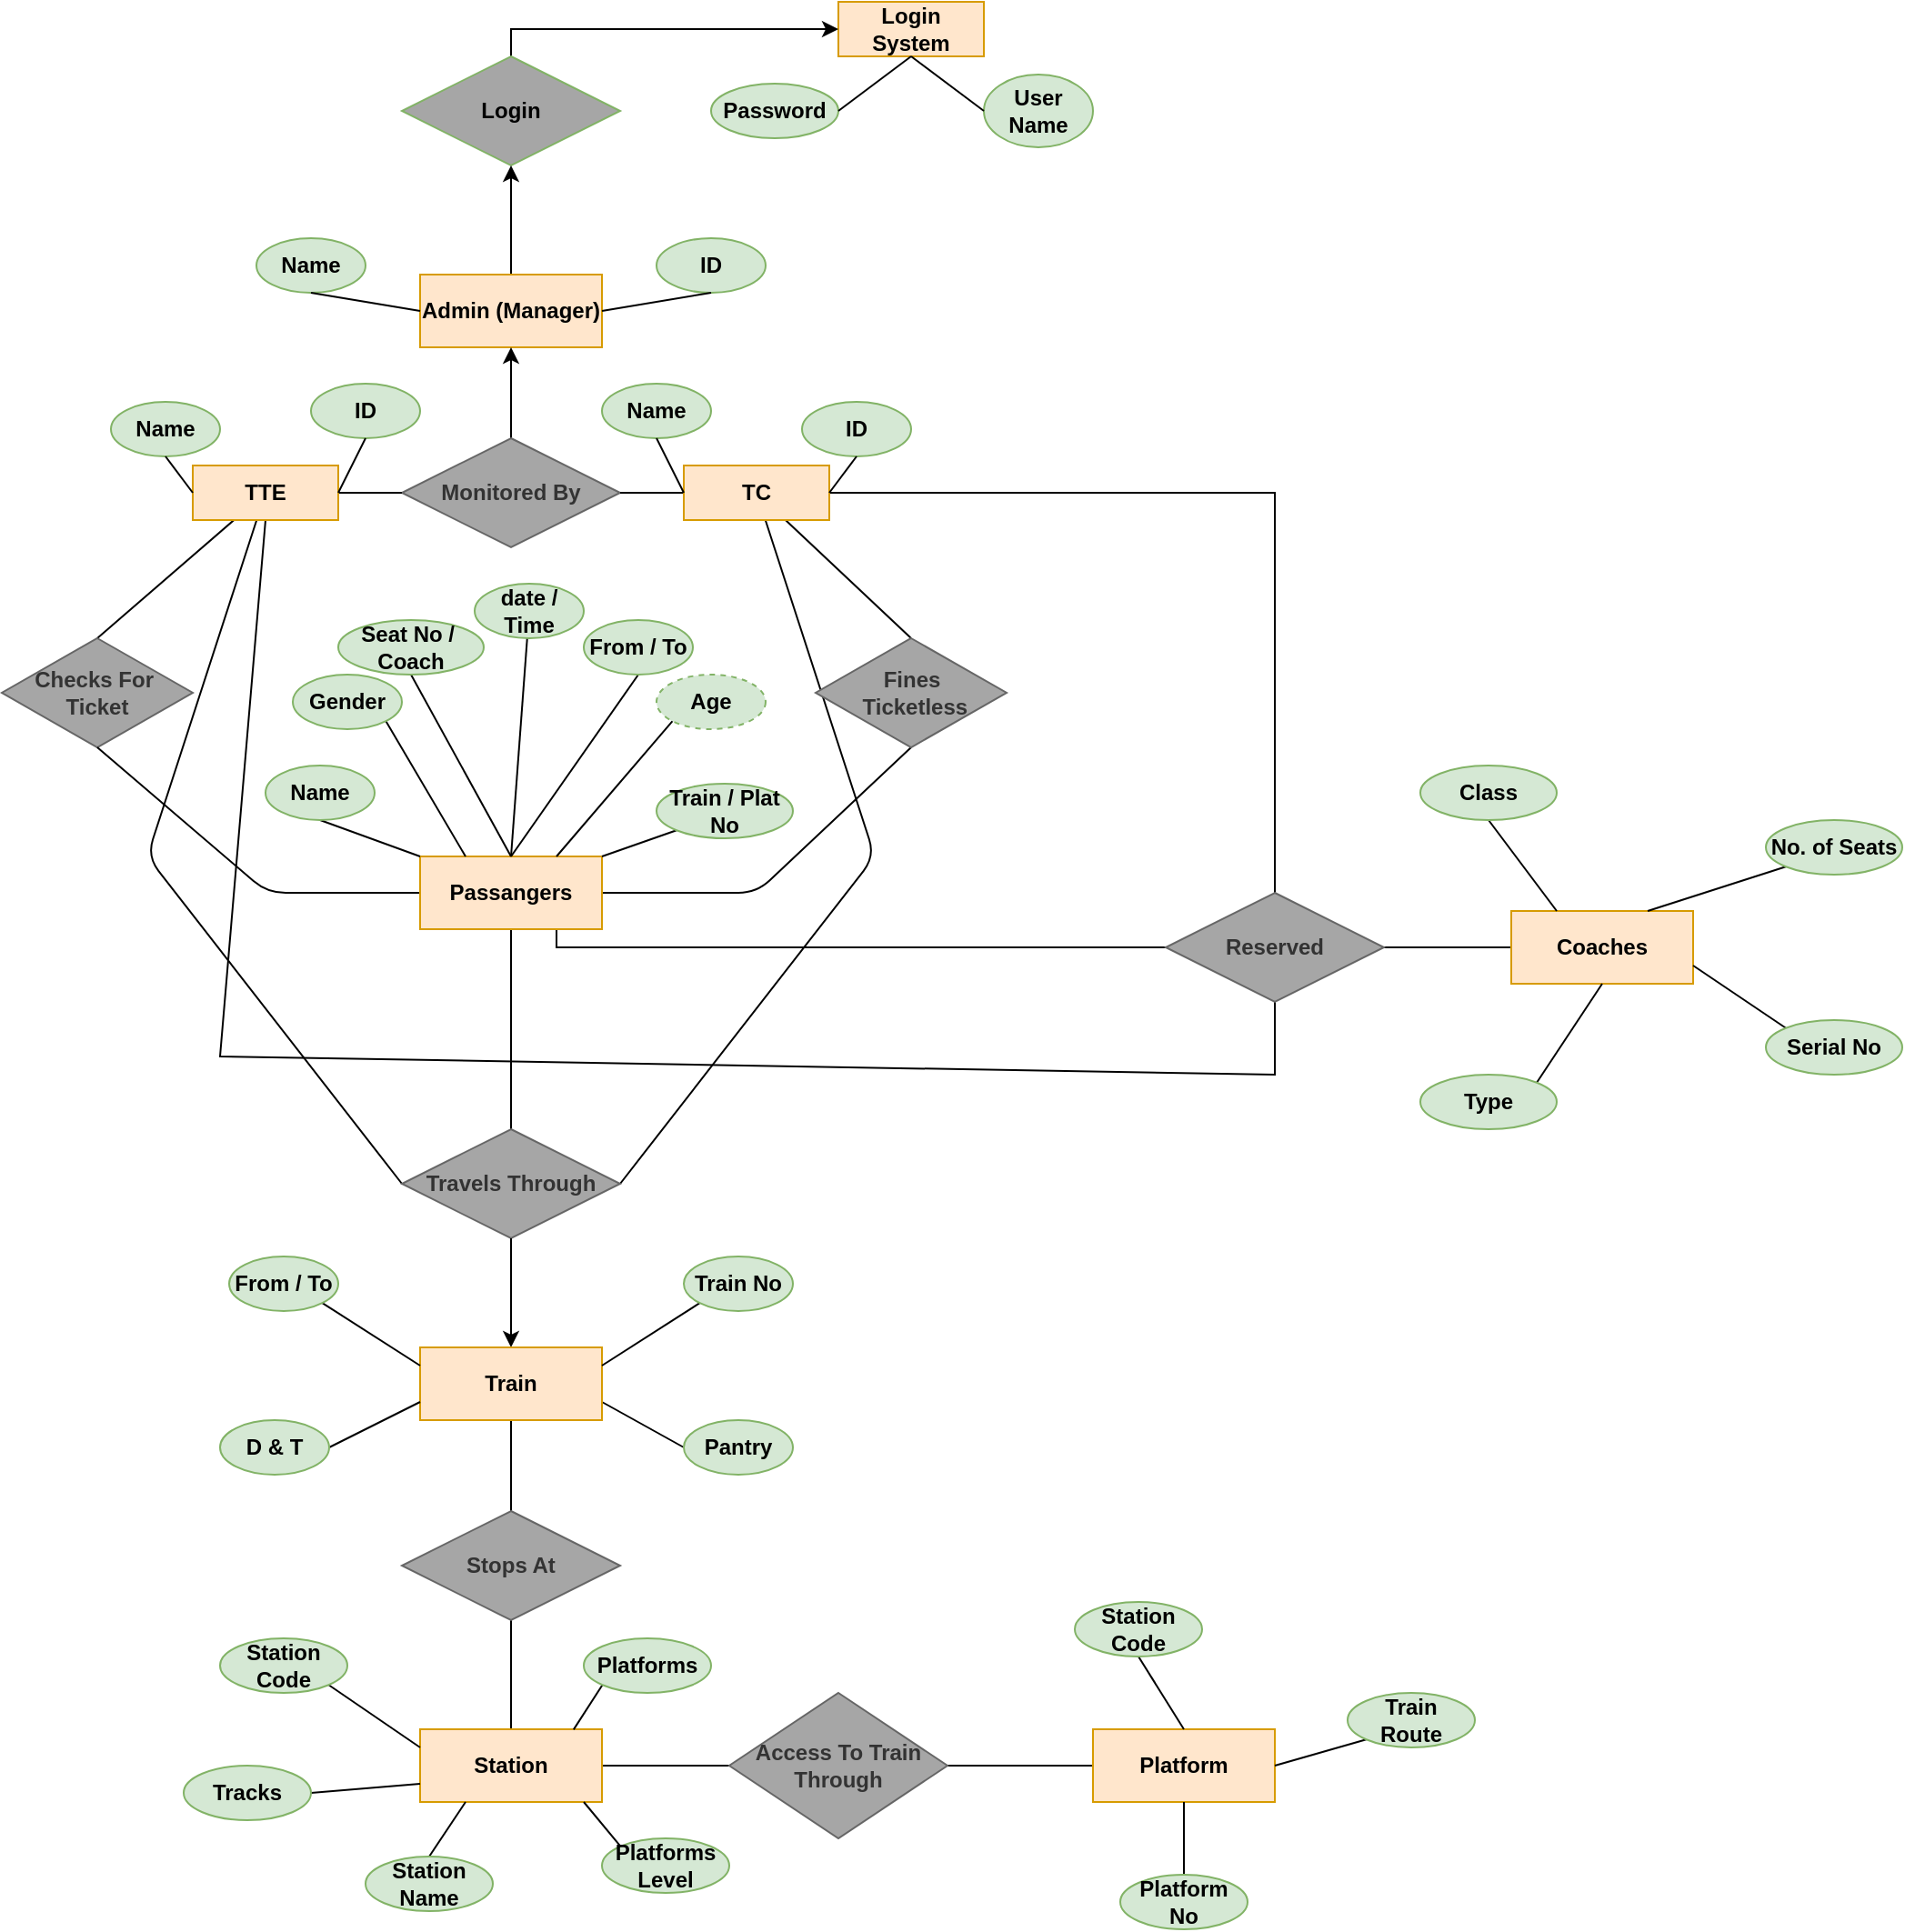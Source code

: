 <mxfile version="14.6.6" type="device"><diagram id="DyldK7B33Eb93IJ0dEKz" name="1"><mxGraphModel dx="1038" dy="556" grid="1" gridSize="10" guides="1" tooltips="1" connect="1" arrows="1" fold="1" page="1" pageScale="1" pageWidth="850" pageHeight="1100" math="0" shadow="0"><root><mxCell id="MlASKUYpzS3GPmrVr3i8-0"/><mxCell id="MlASKUYpzS3GPmrVr3i8-1" parent="MlASKUYpzS3GPmrVr3i8-0"/><object label="Login System" placeholders="1" id="RzUhSfIy6V19n01zIrSp-0"><mxCell style="whiteSpace=wrap;align=center;strokeColor=#d79b00;fillColor=#ffe6cc;fontStyle=1" parent="MlASKUYpzS3GPmrVr3i8-1" vertex="1"><mxGeometry x="740" y="20" width="80" height="30" as="geometry"/></mxCell></object><mxCell id="RzUhSfIy6V19n01zIrSp-6" value="&lt;b&gt;User Name&lt;/b&gt;" style="ellipse;whiteSpace=wrap;html=1;align=center;strokeColor=#82b366;fillColor=#d5e8d4;" parent="MlASKUYpzS3GPmrVr3i8-1" vertex="1"><mxGeometry x="820" y="60" width="60" height="40" as="geometry"/></mxCell><mxCell id="RzUhSfIy6V19n01zIrSp-9" value="&lt;b&gt;Password&lt;/b&gt;" style="ellipse;whiteSpace=wrap;html=1;align=center;strokeColor=#82b366;fillColor=#d5e8d4;" parent="MlASKUYpzS3GPmrVr3i8-1" vertex="1"><mxGeometry x="670" y="65" width="70" height="30" as="geometry"/></mxCell><mxCell id="RzUhSfIy6V19n01zIrSp-18" style="edgeStyle=orthogonalEdgeStyle;rounded=0;orthogonalLoop=1;jettySize=auto;html=1;entryX=0;entryY=0.5;entryDx=0;entryDy=0;" parent="MlASKUYpzS3GPmrVr3i8-1" source="RzUhSfIy6V19n01zIrSp-15" target="RzUhSfIy6V19n01zIrSp-0" edge="1"><mxGeometry relative="1" as="geometry"><Array as="points"><mxPoint x="560" y="35"/></Array></mxGeometry></mxCell><mxCell id="RzUhSfIy6V19n01zIrSp-15" value="&lt;b&gt;Login&lt;/b&gt;" style="shape=rhombus;perimeter=rhombusPerimeter;whiteSpace=wrap;html=1;align=center;strokeColor=#82b366;fillColor=#A6A6A6;" parent="MlASKUYpzS3GPmrVr3i8-1" vertex="1"><mxGeometry x="500" y="50" width="120" height="60" as="geometry"/></mxCell><mxCell id="RzUhSfIy6V19n01zIrSp-20" style="edgeStyle=orthogonalEdgeStyle;rounded=0;orthogonalLoop=1;jettySize=auto;html=1;entryX=0.5;entryY=1;entryDx=0;entryDy=0;" parent="MlASKUYpzS3GPmrVr3i8-1" source="RzUhSfIy6V19n01zIrSp-19" target="RzUhSfIy6V19n01zIrSp-15" edge="1"><mxGeometry relative="1" as="geometry"/></mxCell><mxCell id="RzUhSfIy6V19n01zIrSp-19" value="&lt;b&gt;Admin (Manager)&lt;/b&gt;" style="whiteSpace=wrap;html=1;align=center;strokeColor=#d79b00;fillColor=#ffe6cc;" parent="MlASKUYpzS3GPmrVr3i8-1" vertex="1"><mxGeometry x="510" y="170" width="100" height="40" as="geometry"/></mxCell><mxCell id="RzUhSfIy6V19n01zIrSp-21" value="&lt;b&gt;Name&lt;/b&gt;" style="ellipse;whiteSpace=wrap;html=1;align=center;strokeColor=#82b366;fillColor=#d5e8d4;" parent="MlASKUYpzS3GPmrVr3i8-1" vertex="1"><mxGeometry x="420" y="150" width="60" height="30" as="geometry"/></mxCell><mxCell id="RzUhSfIy6V19n01zIrSp-22" value="&lt;b&gt;ID&lt;/b&gt;" style="ellipse;whiteSpace=wrap;html=1;align=center;strokeColor=#82b366;fillColor=#d5e8d4;" parent="MlASKUYpzS3GPmrVr3i8-1" vertex="1"><mxGeometry x="640" y="150" width="60" height="30" as="geometry"/></mxCell><mxCell id="RzUhSfIy6V19n01zIrSp-29" value="" style="endArrow=none;html=1;entryX=1;entryY=0.5;entryDx=0;entryDy=0;exitX=0.5;exitY=1;exitDx=0;exitDy=0;" parent="MlASKUYpzS3GPmrVr3i8-1" source="RzUhSfIy6V19n01zIrSp-0" target="RzUhSfIy6V19n01zIrSp-9" edge="1"><mxGeometry width="50" height="50" relative="1" as="geometry"><mxPoint x="790" y="85" as="sourcePoint"/><mxPoint x="570" y="250" as="targetPoint"/></mxGeometry></mxCell><mxCell id="RzUhSfIy6V19n01zIrSp-30" value="" style="endArrow=none;html=1;entryX=0.5;entryY=1;entryDx=0;entryDy=0;exitX=0;exitY=0.5;exitDx=0;exitDy=0;" parent="MlASKUYpzS3GPmrVr3i8-1" source="RzUhSfIy6V19n01zIrSp-6" target="RzUhSfIy6V19n01zIrSp-0" edge="1"><mxGeometry width="50" height="50" relative="1" as="geometry"><mxPoint x="780" y="80" as="sourcePoint"/><mxPoint x="760" y="90" as="targetPoint"/></mxGeometry></mxCell><mxCell id="RzUhSfIy6V19n01zIrSp-33" value="" style="endArrow=none;html=1;entryX=0.5;entryY=1;entryDx=0;entryDy=0;exitX=1;exitY=0.5;exitDx=0;exitDy=0;" parent="MlASKUYpzS3GPmrVr3i8-1" source="RzUhSfIy6V19n01zIrSp-19" target="RzUhSfIy6V19n01zIrSp-22" edge="1"><mxGeometry width="50" height="50" relative="1" as="geometry"><mxPoint x="520" y="300" as="sourcePoint"/><mxPoint x="570" y="250" as="targetPoint"/></mxGeometry></mxCell><mxCell id="RzUhSfIy6V19n01zIrSp-34" value="" style="endArrow=none;html=1;entryX=0.5;entryY=1;entryDx=0;entryDy=0;exitX=0;exitY=0.5;exitDx=0;exitDy=0;" parent="MlASKUYpzS3GPmrVr3i8-1" source="RzUhSfIy6V19n01zIrSp-19" target="RzUhSfIy6V19n01zIrSp-21" edge="1"><mxGeometry width="50" height="50" relative="1" as="geometry"><mxPoint x="90" y="290" as="sourcePoint"/><mxPoint x="140" y="240" as="targetPoint"/></mxGeometry></mxCell><mxCell id="RzUhSfIy6V19n01zIrSp-40" style="edgeStyle=orthogonalEdgeStyle;rounded=0;orthogonalLoop=1;jettySize=auto;html=1;" parent="MlASKUYpzS3GPmrVr3i8-1" source="RzUhSfIy6V19n01zIrSp-36" target="RzUhSfIy6V19n01zIrSp-19" edge="1"><mxGeometry relative="1" as="geometry"/></mxCell><mxCell id="RzUhSfIy6V19n01zIrSp-36" value="&lt;b&gt;Monitored By&lt;/b&gt;" style="shape=rhombus;perimeter=rhombusPerimeter;whiteSpace=wrap;html=1;align=center;strokeColor=#666666;fontColor=#333333;fillColor=#A6A6A6;" parent="MlASKUYpzS3GPmrVr3i8-1" vertex="1"><mxGeometry x="500" y="260" width="120" height="60" as="geometry"/></mxCell><mxCell id="RzUhSfIy6V19n01zIrSp-56" style="edgeStyle=none;orthogonalLoop=1;jettySize=auto;html=1;entryX=0;entryY=0.5;entryDx=0;entryDy=0;endArrow=none;" parent="MlASKUYpzS3GPmrVr3i8-1" source="RzUhSfIy6V19n01zIrSp-43" target="RzUhSfIy6V19n01zIrSp-36" edge="1"><mxGeometry relative="1" as="geometry"/></mxCell><mxCell id="RzUhSfIy6V19n01zIrSp-61" style="edgeStyle=none;orthogonalLoop=1;jettySize=auto;html=1;entryX=0.5;entryY=0;entryDx=0;entryDy=0;fontColor=#333333;endArrow=none;" parent="MlASKUYpzS3GPmrVr3i8-1" source="RzUhSfIy6V19n01zIrSp-43" target="RzUhSfIy6V19n01zIrSp-58" edge="1"><mxGeometry relative="1" as="geometry"/></mxCell><mxCell id="RzUhSfIy6V19n01zIrSp-84" style="edgeStyle=none;orthogonalLoop=1;jettySize=auto;html=1;entryX=0;entryY=0.5;entryDx=0;entryDy=0;fontColor=#333333;endArrow=none;" parent="MlASKUYpzS3GPmrVr3i8-1" source="RzUhSfIy6V19n01zIrSp-43" target="RzUhSfIy6V19n01zIrSp-81" edge="1"><mxGeometry relative="1" as="geometry"><Array as="points"><mxPoint x="360" y="490"/></Array></mxGeometry></mxCell><mxCell id="RzUhSfIy6V19n01zIrSp-99" style="edgeStyle=none;rounded=0;orthogonalLoop=1;jettySize=auto;html=1;exitX=0.5;exitY=1;exitDx=0;exitDy=0;fontColor=#333333;endArrow=none;" parent="MlASKUYpzS3GPmrVr3i8-1" source="RzUhSfIy6V19n01zIrSp-43" target="RzUhSfIy6V19n01zIrSp-100" edge="1"><mxGeometry relative="1" as="geometry"><mxPoint x="980" y="580" as="targetPoint"/><Array as="points"><mxPoint x="400" y="600"/><mxPoint x="980" y="610"/></Array></mxGeometry></mxCell><mxCell id="RzUhSfIy6V19n01zIrSp-43" value="&lt;b&gt;TTE&lt;/b&gt;" style="whiteSpace=wrap;html=1;align=center;strokeColor=#d79b00;fillColor=#ffe6cc;" parent="MlASKUYpzS3GPmrVr3i8-1" vertex="1"><mxGeometry x="385" y="275" width="80" height="30" as="geometry"/></mxCell><mxCell id="RzUhSfIy6V19n01zIrSp-44" value="&lt;b&gt;Name&lt;/b&gt;" style="ellipse;whiteSpace=wrap;html=1;align=center;strokeColor=#82b366;fillColor=#d5e8d4;" parent="MlASKUYpzS3GPmrVr3i8-1" vertex="1"><mxGeometry x="340" y="240" width="60" height="30" as="geometry"/></mxCell><mxCell id="RzUhSfIy6V19n01zIrSp-45" value="&lt;b&gt;ID&lt;/b&gt;" style="ellipse;whiteSpace=wrap;html=1;align=center;strokeColor=#82b366;fillColor=#d5e8d4;" parent="MlASKUYpzS3GPmrVr3i8-1" vertex="1"><mxGeometry x="450" y="230" width="60" height="30" as="geometry"/></mxCell><mxCell id="RzUhSfIy6V19n01zIrSp-46" value="" style="endArrow=none;html=1;entryX=0.5;entryY=1;entryDx=0;entryDy=0;exitX=1;exitY=0.5;exitDx=0;exitDy=0;" parent="MlASKUYpzS3GPmrVr3i8-1" source="RzUhSfIy6V19n01zIrSp-43" target="RzUhSfIy6V19n01zIrSp-45" edge="1"><mxGeometry width="50" height="50" relative="1" as="geometry"><mxPoint x="370" y="400" as="sourcePoint"/><mxPoint x="420" y="350" as="targetPoint"/></mxGeometry></mxCell><mxCell id="RzUhSfIy6V19n01zIrSp-47" value="" style="endArrow=none;html=1;entryX=0.5;entryY=1;entryDx=0;entryDy=0;exitX=0;exitY=0.5;exitDx=0;exitDy=0;" parent="MlASKUYpzS3GPmrVr3i8-1" source="RzUhSfIy6V19n01zIrSp-43" target="RzUhSfIy6V19n01zIrSp-44" edge="1"><mxGeometry width="50" height="50" relative="1" as="geometry"><mxPoint x="-60" y="390" as="sourcePoint"/><mxPoint x="-10" y="340" as="targetPoint"/></mxGeometry></mxCell><mxCell id="RzUhSfIy6V19n01zIrSp-57" style="edgeStyle=none;orthogonalLoop=1;jettySize=auto;html=1;endArrow=none;" parent="MlASKUYpzS3GPmrVr3i8-1" source="RzUhSfIy6V19n01zIrSp-48" target="RzUhSfIy6V19n01zIrSp-36" edge="1"><mxGeometry relative="1" as="geometry"/></mxCell><mxCell id="RzUhSfIy6V19n01zIrSp-60" style="edgeStyle=none;orthogonalLoop=1;jettySize=auto;html=1;entryX=0.5;entryY=0;entryDx=0;entryDy=0;fontColor=#333333;endArrow=none;" parent="MlASKUYpzS3GPmrVr3i8-1" source="RzUhSfIy6V19n01zIrSp-48" target="RzUhSfIy6V19n01zIrSp-59" edge="1"><mxGeometry relative="1" as="geometry"/></mxCell><mxCell id="RzUhSfIy6V19n01zIrSp-83" style="edgeStyle=none;orthogonalLoop=1;jettySize=auto;html=1;entryX=1;entryY=0.5;entryDx=0;entryDy=0;fontColor=#333333;endArrow=none;" parent="MlASKUYpzS3GPmrVr3i8-1" source="RzUhSfIy6V19n01zIrSp-48" target="RzUhSfIy6V19n01zIrSp-81" edge="1"><mxGeometry relative="1" as="geometry"><Array as="points"><mxPoint x="760" y="490"/></Array></mxGeometry></mxCell><mxCell id="RzUhSfIy6V19n01zIrSp-97" style="edgeStyle=none;rounded=0;orthogonalLoop=1;jettySize=auto;html=1;exitX=1;exitY=0.5;exitDx=0;exitDy=0;fontColor=#333333;endArrow=none;entryX=0.5;entryY=0;entryDx=0;entryDy=0;" parent="MlASKUYpzS3GPmrVr3i8-1" source="RzUhSfIy6V19n01zIrSp-48" target="RzUhSfIy6V19n01zIrSp-100" edge="1"><mxGeometry relative="1" as="geometry"><mxPoint x="980" y="460" as="targetPoint"/><Array as="points"><mxPoint x="980" y="290"/></Array></mxGeometry></mxCell><mxCell id="RzUhSfIy6V19n01zIrSp-48" value="&lt;b&gt;TC&lt;/b&gt;" style="whiteSpace=wrap;html=1;align=center;strokeColor=#d79b00;fillColor=#ffe6cc;" parent="MlASKUYpzS3GPmrVr3i8-1" vertex="1"><mxGeometry x="655" y="275" width="80" height="30" as="geometry"/></mxCell><mxCell id="RzUhSfIy6V19n01zIrSp-49" value="&lt;b&gt;Name&lt;/b&gt;" style="ellipse;whiteSpace=wrap;html=1;align=center;strokeColor=#82b366;fillColor=#d5e8d4;" parent="MlASKUYpzS3GPmrVr3i8-1" vertex="1"><mxGeometry x="610" y="230" width="60" height="30" as="geometry"/></mxCell><mxCell id="RzUhSfIy6V19n01zIrSp-50" value="&lt;b&gt;ID&lt;/b&gt;" style="ellipse;whiteSpace=wrap;html=1;align=center;strokeColor=#82b366;fillColor=#d5e8d4;" parent="MlASKUYpzS3GPmrVr3i8-1" vertex="1"><mxGeometry x="720" y="240" width="60" height="30" as="geometry"/></mxCell><mxCell id="RzUhSfIy6V19n01zIrSp-51" value="" style="endArrow=none;html=1;entryX=0.5;entryY=1;entryDx=0;entryDy=0;exitX=1;exitY=0.5;exitDx=0;exitDy=0;" parent="MlASKUYpzS3GPmrVr3i8-1" source="RzUhSfIy6V19n01zIrSp-48" target="RzUhSfIy6V19n01zIrSp-50" edge="1"><mxGeometry width="50" height="50" relative="1" as="geometry"><mxPoint x="640" y="400" as="sourcePoint"/><mxPoint x="690" y="350" as="targetPoint"/></mxGeometry></mxCell><mxCell id="RzUhSfIy6V19n01zIrSp-52" value="" style="endArrow=none;html=1;entryX=0.5;entryY=1;entryDx=0;entryDy=0;exitX=0;exitY=0.5;exitDx=0;exitDy=0;" parent="MlASKUYpzS3GPmrVr3i8-1" source="RzUhSfIy6V19n01zIrSp-48" target="RzUhSfIy6V19n01zIrSp-49" edge="1"><mxGeometry width="50" height="50" relative="1" as="geometry"><mxPoint x="210" y="390" as="sourcePoint"/><mxPoint x="260" y="340" as="targetPoint"/></mxGeometry></mxCell><mxCell id="RzUhSfIy6V19n01zIrSp-58" value="&lt;b&gt;Checks For&amp;nbsp;&lt;br&gt;Ticket&lt;br&gt;&lt;/b&gt;" style="shape=rhombus;perimeter=rhombusPerimeter;whiteSpace=wrap;html=1;align=center;strokeColor=#666666;fontColor=#333333;fillColor=#A6A6A6;" parent="MlASKUYpzS3GPmrVr3i8-1" vertex="1"><mxGeometry x="280" y="370" width="105" height="60" as="geometry"/></mxCell><mxCell id="RzUhSfIy6V19n01zIrSp-64" style="edgeStyle=none;orthogonalLoop=1;jettySize=auto;html=1;fontColor=#333333;endArrow=none;exitX=0.5;exitY=1;exitDx=0;exitDy=0;entryX=1;entryY=0.5;entryDx=0;entryDy=0;" parent="MlASKUYpzS3GPmrVr3i8-1" source="RzUhSfIy6V19n01zIrSp-59" target="RzUhSfIy6V19n01zIrSp-63" edge="1"><mxGeometry relative="1" as="geometry"><mxPoint x="630" y="510" as="targetPoint"/><Array as="points"><mxPoint x="695" y="510"/></Array></mxGeometry></mxCell><mxCell id="RzUhSfIy6V19n01zIrSp-59" value="&lt;b&gt;Fines&lt;br&gt;&amp;nbsp;Ticketless&lt;/b&gt;" style="shape=rhombus;perimeter=rhombusPerimeter;whiteSpace=wrap;html=1;align=center;strokeColor=#666666;fontColor=#333333;fillColor=#A6A6A6;" parent="MlASKUYpzS3GPmrVr3i8-1" vertex="1"><mxGeometry x="727.5" y="370" width="105" height="60" as="geometry"/></mxCell><mxCell id="RzUhSfIy6V19n01zIrSp-65" style="edgeStyle=none;orthogonalLoop=1;jettySize=auto;html=1;entryX=0.5;entryY=1;entryDx=0;entryDy=0;fontColor=#333333;endArrow=none;" parent="MlASKUYpzS3GPmrVr3i8-1" source="RzUhSfIy6V19n01zIrSp-63" target="RzUhSfIy6V19n01zIrSp-58" edge="1"><mxGeometry relative="1" as="geometry"><Array as="points"><mxPoint x="426" y="510"/></Array></mxGeometry></mxCell><mxCell id="RzUhSfIy6V19n01zIrSp-82" style="edgeStyle=none;orthogonalLoop=1;jettySize=auto;html=1;entryX=0.5;entryY=0;entryDx=0;entryDy=0;fontColor=#333333;endArrow=none;" parent="MlASKUYpzS3GPmrVr3i8-1" source="RzUhSfIy6V19n01zIrSp-63" target="RzUhSfIy6V19n01zIrSp-81" edge="1"><mxGeometry relative="1" as="geometry"/></mxCell><mxCell id="RzUhSfIy6V19n01zIrSp-98" style="edgeStyle=none;rounded=0;orthogonalLoop=1;jettySize=auto;html=1;exitX=0.75;exitY=1;exitDx=0;exitDy=0;fontColor=#333333;endArrow=none;entryX=0;entryY=0.5;entryDx=0;entryDy=0;" parent="MlASKUYpzS3GPmrVr3i8-1" source="RzUhSfIy6V19n01zIrSp-63" target="RzUhSfIy6V19n01zIrSp-100" edge="1"><mxGeometry relative="1" as="geometry"><mxPoint x="870" y="540" as="targetPoint"/><Array as="points"><mxPoint x="585" y="540"/><mxPoint x="910" y="540"/></Array></mxGeometry></mxCell><mxCell id="RzUhSfIy6V19n01zIrSp-63" value="&lt;b&gt;Passangers&lt;/b&gt;" style="whiteSpace=wrap;html=1;align=center;strokeColor=#d79b00;fillColor=#ffe6cc;" parent="MlASKUYpzS3GPmrVr3i8-1" vertex="1"><mxGeometry x="510" y="490" width="100" height="40" as="geometry"/></mxCell><mxCell id="RzUhSfIy6V19n01zIrSp-75" style="edgeStyle=none;orthogonalLoop=1;jettySize=auto;html=1;exitX=0.5;exitY=1;exitDx=0;exitDy=0;entryX=0;entryY=0;entryDx=0;entryDy=0;fontColor=#333333;endArrow=none;" parent="MlASKUYpzS3GPmrVr3i8-1" source="RzUhSfIy6V19n01zIrSp-67" target="RzUhSfIy6V19n01zIrSp-63" edge="1"><mxGeometry relative="1" as="geometry"/></mxCell><mxCell id="RzUhSfIy6V19n01zIrSp-67" value="&lt;b&gt;Name&lt;/b&gt;" style="ellipse;whiteSpace=wrap;html=1;align=center;strokeColor=#82b366;fillColor=#d5e8d4;" parent="MlASKUYpzS3GPmrVr3i8-1" vertex="1"><mxGeometry x="425" y="440" width="60" height="30" as="geometry"/></mxCell><mxCell id="RzUhSfIy6V19n01zIrSp-76" style="edgeStyle=none;orthogonalLoop=1;jettySize=auto;html=1;exitX=1;exitY=1;exitDx=0;exitDy=0;entryX=0.25;entryY=0;entryDx=0;entryDy=0;fontColor=#333333;endArrow=none;" parent="MlASKUYpzS3GPmrVr3i8-1" source="RzUhSfIy6V19n01zIrSp-68" target="RzUhSfIy6V19n01zIrSp-63" edge="1"><mxGeometry relative="1" as="geometry"/></mxCell><mxCell id="RzUhSfIy6V19n01zIrSp-68" value="&lt;b&gt;Gender&lt;/b&gt;" style="ellipse;whiteSpace=wrap;html=1;align=center;strokeColor=#82b366;fillColor=#d5e8d4;" parent="MlASKUYpzS3GPmrVr3i8-1" vertex="1"><mxGeometry x="440" y="390" width="60" height="30" as="geometry"/></mxCell><mxCell id="RzUhSfIy6V19n01zIrSp-77" style="edgeStyle=none;orthogonalLoop=1;jettySize=auto;html=1;exitX=0.5;exitY=1;exitDx=0;exitDy=0;entryX=0.5;entryY=0;entryDx=0;entryDy=0;fontColor=#333333;endArrow=none;" parent="MlASKUYpzS3GPmrVr3i8-1" source="RzUhSfIy6V19n01zIrSp-69" target="RzUhSfIy6V19n01zIrSp-63" edge="1"><mxGeometry relative="1" as="geometry"/></mxCell><mxCell id="RzUhSfIy6V19n01zIrSp-69" value="&lt;b&gt;Seat No /&amp;nbsp;&lt;br&gt;Coach&lt;/b&gt;" style="ellipse;whiteSpace=wrap;html=1;align=center;strokeColor=#82b366;fillColor=#d5e8d4;" parent="MlASKUYpzS3GPmrVr3i8-1" vertex="1"><mxGeometry x="465" y="360" width="80" height="30" as="geometry"/></mxCell><mxCell id="RzUhSfIy6V19n01zIrSp-79" style="edgeStyle=none;orthogonalLoop=1;jettySize=auto;html=1;exitX=0;exitY=1;exitDx=0;exitDy=0;entryX=0.75;entryY=0;entryDx=0;entryDy=0;fontColor=#333333;endArrow=none;" parent="MlASKUYpzS3GPmrVr3i8-1" source="RzUhSfIy6V19n01zIrSp-70" target="RzUhSfIy6V19n01zIrSp-63" edge="1"><mxGeometry relative="1" as="geometry"/></mxCell><mxCell id="RzUhSfIy6V19n01zIrSp-70" value="&lt;b&gt;Age&lt;/b&gt;" style="ellipse;whiteSpace=wrap;html=1;align=center;strokeColor=#82b366;fillColor=#d5e8d4;dashed=1;" parent="MlASKUYpzS3GPmrVr3i8-1" vertex="1"><mxGeometry x="640" y="390" width="60" height="30" as="geometry"/></mxCell><mxCell id="RzUhSfIy6V19n01zIrSp-80" style="edgeStyle=none;orthogonalLoop=1;jettySize=auto;html=1;exitX=0;exitY=1;exitDx=0;exitDy=0;entryX=1;entryY=0;entryDx=0;entryDy=0;fontColor=#333333;endArrow=none;" parent="MlASKUYpzS3GPmrVr3i8-1" source="RzUhSfIy6V19n01zIrSp-71" target="RzUhSfIy6V19n01zIrSp-63" edge="1"><mxGeometry relative="1" as="geometry"/></mxCell><mxCell id="RzUhSfIy6V19n01zIrSp-71" value="&lt;b&gt;Train / Plat No&lt;/b&gt;" style="ellipse;whiteSpace=wrap;html=1;align=center;strokeColor=#82b366;fillColor=#d5e8d4;" parent="MlASKUYpzS3GPmrVr3i8-1" vertex="1"><mxGeometry x="640" y="450" width="75" height="30" as="geometry"/></mxCell><mxCell id="RzUhSfIy6V19n01zIrSp-78" style="edgeStyle=none;orthogonalLoop=1;jettySize=auto;html=1;exitX=0.5;exitY=1;exitDx=0;exitDy=0;fontColor=#333333;endArrow=none;" parent="MlASKUYpzS3GPmrVr3i8-1" source="RzUhSfIy6V19n01zIrSp-72" edge="1"><mxGeometry relative="1" as="geometry"><mxPoint x="560" y="490" as="targetPoint"/></mxGeometry></mxCell><mxCell id="RzUhSfIy6V19n01zIrSp-72" value="&lt;b&gt;From / To&lt;/b&gt;" style="ellipse;whiteSpace=wrap;html=1;align=center;strokeColor=#82b366;fillColor=#d5e8d4;" parent="MlASKUYpzS3GPmrVr3i8-1" vertex="1"><mxGeometry x="600" y="360" width="60" height="30" as="geometry"/></mxCell><mxCell id="RzUhSfIy6V19n01zIrSp-81" value="&lt;b&gt;Travels Through&lt;/b&gt;" style="shape=rhombus;perimeter=rhombusPerimeter;whiteSpace=wrap;html=1;align=center;strokeColor=#666666;fontColor=#333333;fillColor=#A6A6A6;" parent="MlASKUYpzS3GPmrVr3i8-1" vertex="1"><mxGeometry x="500" y="640" width="120" height="60" as="geometry"/></mxCell><mxCell id="RzUhSfIy6V19n01zIrSp-85" value="" style="endArrow=classic;html=1;fontColor=#333333;exitX=0.5;exitY=1;exitDx=0;exitDy=0;entryX=0.5;entryY=0;entryDx=0;entryDy=0;" parent="MlASKUYpzS3GPmrVr3i8-1" source="RzUhSfIy6V19n01zIrSp-81" target="RzUhSfIy6V19n01zIrSp-86" edge="1"><mxGeometry width="50" height="50" relative="1" as="geometry"><mxPoint x="520" y="780" as="sourcePoint"/><mxPoint x="560" y="740" as="targetPoint"/></mxGeometry></mxCell><mxCell id="RzUhSfIy6V19n01zIrSp-88" style="edgeStyle=none;orthogonalLoop=1;jettySize=auto;html=1;entryX=0.5;entryY=0;entryDx=0;entryDy=0;fontColor=#333333;endArrow=none;" parent="MlASKUYpzS3GPmrVr3i8-1" source="RzUhSfIy6V19n01zIrSp-86" target="RzUhSfIy6V19n01zIrSp-87" edge="1"><mxGeometry relative="1" as="geometry"/></mxCell><mxCell id="RzUhSfIy6V19n01zIrSp-117" style="edgeStyle=none;rounded=0;orthogonalLoop=1;jettySize=auto;html=1;exitX=1;exitY=0.75;exitDx=0;exitDy=0;entryX=0;entryY=0.5;entryDx=0;entryDy=0;fontColor=#333333;endArrow=none;" parent="MlASKUYpzS3GPmrVr3i8-1" source="RzUhSfIy6V19n01zIrSp-86" target="RzUhSfIy6V19n01zIrSp-116" edge="1"><mxGeometry relative="1" as="geometry"/></mxCell><mxCell id="RzUhSfIy6V19n01zIrSp-86" value="&lt;b&gt;Train&lt;/b&gt;" style="whiteSpace=wrap;html=1;align=center;strokeColor=#d79b00;fillColor=#ffe6cc;" parent="MlASKUYpzS3GPmrVr3i8-1" vertex="1"><mxGeometry x="510" y="760" width="100" height="40" as="geometry"/></mxCell><mxCell id="RzUhSfIy6V19n01zIrSp-89" style="edgeStyle=none;orthogonalLoop=1;jettySize=auto;html=1;fontColor=#333333;endArrow=none;entryX=0.5;entryY=0;entryDx=0;entryDy=0;" parent="MlASKUYpzS3GPmrVr3i8-1" source="RzUhSfIy6V19n01zIrSp-87" target="RzUhSfIy6V19n01zIrSp-90" edge="1"><mxGeometry relative="1" as="geometry"><mxPoint x="560" y="970" as="targetPoint"/></mxGeometry></mxCell><mxCell id="RzUhSfIy6V19n01zIrSp-87" value="&lt;b&gt;Stops At&lt;/b&gt;" style="shape=rhombus;perimeter=rhombusPerimeter;whiteSpace=wrap;html=1;align=center;strokeColor=#666666;fontColor=#333333;fillColor=#A6A6A6;" parent="MlASKUYpzS3GPmrVr3i8-1" vertex="1"><mxGeometry x="500" y="850" width="120" height="60" as="geometry"/></mxCell><mxCell id="RzUhSfIy6V19n01zIrSp-92" style="edgeStyle=none;orthogonalLoop=1;jettySize=auto;html=1;entryX=0;entryY=0.5;entryDx=0;entryDy=0;fontColor=#333333;endArrow=none;rounded=0;" parent="MlASKUYpzS3GPmrVr3i8-1" source="RzUhSfIy6V19n01zIrSp-90" target="RzUhSfIy6V19n01zIrSp-91" edge="1"><mxGeometry relative="1" as="geometry"/></mxCell><mxCell id="RzUhSfIy6V19n01zIrSp-90" value="&lt;b&gt;Station&lt;/b&gt;" style="whiteSpace=wrap;html=1;align=center;strokeColor=#d79b00;fillColor=#ffe6cc;" parent="MlASKUYpzS3GPmrVr3i8-1" vertex="1"><mxGeometry x="510" y="970" width="100" height="40" as="geometry"/></mxCell><mxCell id="RzUhSfIy6V19n01zIrSp-94" style="edgeStyle=none;rounded=0;orthogonalLoop=1;jettySize=auto;html=1;exitX=1;exitY=0.5;exitDx=0;exitDy=0;entryX=0;entryY=0.5;entryDx=0;entryDy=0;fontColor=#333333;endArrow=none;" parent="MlASKUYpzS3GPmrVr3i8-1" source="RzUhSfIy6V19n01zIrSp-91" target="RzUhSfIy6V19n01zIrSp-93" edge="1"><mxGeometry relative="1" as="geometry"/></mxCell><mxCell id="RzUhSfIy6V19n01zIrSp-91" value="&lt;b&gt;Access To Train &lt;br&gt;Through&lt;/b&gt;" style="shape=rhombus;perimeter=rhombusPerimeter;whiteSpace=wrap;html=1;align=center;strokeColor=#666666;fontColor=#333333;fillColor=#A6A6A6;" parent="MlASKUYpzS3GPmrVr3i8-1" vertex="1"><mxGeometry x="680" y="950" width="120" height="80" as="geometry"/></mxCell><mxCell id="RzUhSfIy6V19n01zIrSp-93" value="&lt;b&gt;Platform&lt;/b&gt;" style="whiteSpace=wrap;html=1;align=center;strokeColor=#d79b00;fillColor=#ffe6cc;" parent="MlASKUYpzS3GPmrVr3i8-1" vertex="1"><mxGeometry x="880" y="970" width="100" height="40" as="geometry"/></mxCell><mxCell id="RzUhSfIy6V19n01zIrSp-101" style="edgeStyle=none;rounded=0;orthogonalLoop=1;jettySize=auto;html=1;fontColor=#333333;endArrow=none;entryX=0;entryY=0.5;entryDx=0;entryDy=0;" parent="MlASKUYpzS3GPmrVr3i8-1" source="RzUhSfIy6V19n01zIrSp-100" target="RzUhSfIy6V19n01zIrSp-102" edge="1"><mxGeometry relative="1" as="geometry"><mxPoint x="1120" y="540" as="targetPoint"/></mxGeometry></mxCell><mxCell id="RzUhSfIy6V19n01zIrSp-100" value="&lt;b&gt;Reserved&lt;/b&gt;" style="shape=rhombus;perimeter=rhombusPerimeter;whiteSpace=wrap;html=1;align=center;strokeColor=#666666;fontColor=#333333;fillColor=#A6A6A6;" parent="MlASKUYpzS3GPmrVr3i8-1" vertex="1"><mxGeometry x="920" y="510" width="120" height="60" as="geometry"/></mxCell><mxCell id="RzUhSfIy6V19n01zIrSp-102" value="&lt;b&gt;Coaches&lt;/b&gt;" style="whiteSpace=wrap;html=1;align=center;strokeColor=#d79b00;fillColor=#ffe6cc;" parent="MlASKUYpzS3GPmrVr3i8-1" vertex="1"><mxGeometry x="1110" y="520" width="100" height="40" as="geometry"/></mxCell><mxCell id="RzUhSfIy6V19n01zIrSp-107" style="edgeStyle=none;rounded=0;orthogonalLoop=1;jettySize=auto;html=1;exitX=1;exitY=1;exitDx=0;exitDy=0;entryX=0;entryY=0.25;entryDx=0;entryDy=0;fontColor=#333333;endArrow=none;" parent="MlASKUYpzS3GPmrVr3i8-1" source="RzUhSfIy6V19n01zIrSp-103" target="RzUhSfIy6V19n01zIrSp-86" edge="1"><mxGeometry relative="1" as="geometry"/></mxCell><mxCell id="RzUhSfIy6V19n01zIrSp-103" value="&lt;b&gt;From / To&lt;/b&gt;" style="ellipse;whiteSpace=wrap;html=1;align=center;strokeColor=#82b366;fillColor=#d5e8d4;" parent="MlASKUYpzS3GPmrVr3i8-1" vertex="1"><mxGeometry x="405" y="710" width="60" height="30" as="geometry"/></mxCell><mxCell id="RzUhSfIy6V19n01zIrSp-108" style="edgeStyle=none;rounded=0;orthogonalLoop=1;jettySize=auto;html=1;exitX=1;exitY=0.5;exitDx=0;exitDy=0;entryX=0;entryY=0.75;entryDx=0;entryDy=0;fontColor=#333333;endArrow=none;" parent="MlASKUYpzS3GPmrVr3i8-1" source="RzUhSfIy6V19n01zIrSp-104" target="RzUhSfIy6V19n01zIrSp-86" edge="1"><mxGeometry relative="1" as="geometry"/></mxCell><mxCell id="RzUhSfIy6V19n01zIrSp-104" value="&lt;b&gt;D &amp;amp; T&lt;/b&gt;" style="ellipse;whiteSpace=wrap;html=1;align=center;strokeColor=#82b366;fillColor=#d5e8d4;" parent="MlASKUYpzS3GPmrVr3i8-1" vertex="1"><mxGeometry x="400" y="800" width="60" height="30" as="geometry"/></mxCell><mxCell id="RzUhSfIy6V19n01zIrSp-115" style="edgeStyle=none;rounded=0;orthogonalLoop=1;jettySize=auto;html=1;exitX=0;exitY=1;exitDx=0;exitDy=0;entryX=1;entryY=0.25;entryDx=0;entryDy=0;fontColor=#333333;endArrow=none;" parent="MlASKUYpzS3GPmrVr3i8-1" source="RzUhSfIy6V19n01zIrSp-105" target="RzUhSfIy6V19n01zIrSp-86" edge="1"><mxGeometry relative="1" as="geometry"/></mxCell><mxCell id="RzUhSfIy6V19n01zIrSp-105" value="&lt;b&gt;Train No&lt;/b&gt;" style="ellipse;whiteSpace=wrap;html=1;align=center;strokeColor=#82b366;fillColor=#d5e8d4;" parent="MlASKUYpzS3GPmrVr3i8-1" vertex="1"><mxGeometry x="655" y="710" width="60" height="30" as="geometry"/></mxCell><mxCell id="RzUhSfIy6V19n01zIrSp-109" style="edgeStyle=none;rounded=0;orthogonalLoop=1;jettySize=auto;html=1;exitX=0.5;exitY=0;exitDx=0;exitDy=0;fontColor=#333333;endArrow=none;" parent="MlASKUYpzS3GPmrVr3i8-1" source="RzUhSfIy6V19n01zIrSp-105" target="RzUhSfIy6V19n01zIrSp-105" edge="1"><mxGeometry relative="1" as="geometry"/></mxCell><mxCell id="RzUhSfIy6V19n01zIrSp-114" style="edgeStyle=none;rounded=0;orthogonalLoop=1;jettySize=auto;html=1;fontColor=#333333;endArrow=none;" parent="MlASKUYpzS3GPmrVr3i8-1" source="RzUhSfIy6V19n01zIrSp-112" edge="1"><mxGeometry relative="1" as="geometry"><mxPoint x="560" y="490" as="targetPoint"/></mxGeometry></mxCell><mxCell id="RzUhSfIy6V19n01zIrSp-112" value="&lt;b&gt;date / Time&lt;/b&gt;" style="ellipse;whiteSpace=wrap;html=1;align=center;strokeColor=#82b366;fillColor=#d5e8d4;" parent="MlASKUYpzS3GPmrVr3i8-1" vertex="1"><mxGeometry x="540" y="340" width="60" height="30" as="geometry"/></mxCell><mxCell id="RzUhSfIy6V19n01zIrSp-116" value="&lt;b&gt;Pantry&lt;/b&gt;" style="ellipse;whiteSpace=wrap;html=1;align=center;strokeColor=#82b366;fillColor=#d5e8d4;" parent="MlASKUYpzS3GPmrVr3i8-1" vertex="1"><mxGeometry x="655" y="800" width="60" height="30" as="geometry"/></mxCell><mxCell id="RzUhSfIy6V19n01zIrSp-124" style="edgeStyle=none;rounded=0;orthogonalLoop=1;jettySize=auto;html=1;exitX=1;exitY=1;exitDx=0;exitDy=0;entryX=0;entryY=0.25;entryDx=0;entryDy=0;fontColor=#333333;endArrow=none;" parent="MlASKUYpzS3GPmrVr3i8-1" source="RzUhSfIy6V19n01zIrSp-118" target="RzUhSfIy6V19n01zIrSp-90" edge="1"><mxGeometry relative="1" as="geometry"/></mxCell><mxCell id="RzUhSfIy6V19n01zIrSp-118" value="&lt;b&gt;Station Code&lt;/b&gt;" style="ellipse;whiteSpace=wrap;html=1;align=center;strokeColor=#82b366;fillColor=#d5e8d4;" parent="MlASKUYpzS3GPmrVr3i8-1" vertex="1"><mxGeometry x="400" y="920" width="70" height="30" as="geometry"/></mxCell><mxCell id="RzUhSfIy6V19n01zIrSp-123" style="edgeStyle=none;rounded=0;orthogonalLoop=1;jettySize=auto;html=1;exitX=1;exitY=0.5;exitDx=0;exitDy=0;entryX=0;entryY=0.75;entryDx=0;entryDy=0;fontColor=#333333;endArrow=none;" parent="MlASKUYpzS3GPmrVr3i8-1" source="RzUhSfIy6V19n01zIrSp-119" target="RzUhSfIy6V19n01zIrSp-90" edge="1"><mxGeometry relative="1" as="geometry"/></mxCell><mxCell id="RzUhSfIy6V19n01zIrSp-119" value="&lt;b&gt;Tracks&lt;/b&gt;" style="ellipse;whiteSpace=wrap;html=1;align=center;strokeColor=#82b366;fillColor=#d5e8d4;" parent="MlASKUYpzS3GPmrVr3i8-1" vertex="1"><mxGeometry x="380" y="990" width="70" height="30" as="geometry"/></mxCell><mxCell id="RzUhSfIy6V19n01zIrSp-127" style="edgeStyle=none;rounded=0;orthogonalLoop=1;jettySize=auto;html=1;exitX=0.5;exitY=0;exitDx=0;exitDy=0;entryX=0.25;entryY=1;entryDx=0;entryDy=0;fontColor=#333333;endArrow=none;" parent="MlASKUYpzS3GPmrVr3i8-1" source="RzUhSfIy6V19n01zIrSp-120" target="RzUhSfIy6V19n01zIrSp-90" edge="1"><mxGeometry relative="1" as="geometry"/></mxCell><mxCell id="RzUhSfIy6V19n01zIrSp-120" value="&lt;b&gt;Station Name&lt;/b&gt;" style="ellipse;whiteSpace=wrap;html=1;align=center;strokeColor=#82b366;fillColor=#d5e8d4;" parent="MlASKUYpzS3GPmrVr3i8-1" vertex="1"><mxGeometry x="480" y="1040" width="70" height="30" as="geometry"/></mxCell><mxCell id="RzUhSfIy6V19n01zIrSp-125" style="edgeStyle=none;rounded=0;orthogonalLoop=1;jettySize=auto;html=1;exitX=0;exitY=1;exitDx=0;exitDy=0;entryX=0.844;entryY=0.005;entryDx=0;entryDy=0;entryPerimeter=0;fontColor=#333333;endArrow=none;" parent="MlASKUYpzS3GPmrVr3i8-1" source="RzUhSfIy6V19n01zIrSp-121" target="RzUhSfIy6V19n01zIrSp-90" edge="1"><mxGeometry relative="1" as="geometry"/></mxCell><mxCell id="RzUhSfIy6V19n01zIrSp-121" value="&lt;b&gt;Platforms&lt;/b&gt;" style="ellipse;whiteSpace=wrap;html=1;align=center;strokeColor=#82b366;fillColor=#d5e8d4;" parent="MlASKUYpzS3GPmrVr3i8-1" vertex="1"><mxGeometry x="600" y="920" width="70" height="30" as="geometry"/></mxCell><mxCell id="RzUhSfIy6V19n01zIrSp-126" style="edgeStyle=none;rounded=0;orthogonalLoop=1;jettySize=auto;html=1;exitX=0;exitY=0;exitDx=0;exitDy=0;entryX=0.9;entryY=1;entryDx=0;entryDy=0;entryPerimeter=0;fontColor=#333333;endArrow=none;" parent="MlASKUYpzS3GPmrVr3i8-1" source="RzUhSfIy6V19n01zIrSp-122" target="RzUhSfIy6V19n01zIrSp-90" edge="1"><mxGeometry relative="1" as="geometry"/></mxCell><mxCell id="RzUhSfIy6V19n01zIrSp-122" value="&lt;b&gt;Platforms&lt;br&gt;Level&lt;br&gt;&lt;/b&gt;" style="ellipse;whiteSpace=wrap;html=1;align=center;strokeColor=#82b366;fillColor=#d5e8d4;" parent="MlASKUYpzS3GPmrVr3i8-1" vertex="1"><mxGeometry x="610" y="1030" width="70" height="30" as="geometry"/></mxCell><mxCell id="RzUhSfIy6V19n01zIrSp-132" style="edgeStyle=none;rounded=0;orthogonalLoop=1;jettySize=auto;html=1;exitX=0.5;exitY=1;exitDx=0;exitDy=0;entryX=0.5;entryY=0;entryDx=0;entryDy=0;fontColor=#333333;endArrow=none;" parent="MlASKUYpzS3GPmrVr3i8-1" source="RzUhSfIy6V19n01zIrSp-128" target="RzUhSfIy6V19n01zIrSp-93" edge="1"><mxGeometry relative="1" as="geometry"/></mxCell><mxCell id="RzUhSfIy6V19n01zIrSp-128" value="&lt;b&gt;Station Code&lt;br&gt;&lt;/b&gt;" style="ellipse;whiteSpace=wrap;html=1;align=center;strokeColor=#82b366;fillColor=#d5e8d4;" parent="MlASKUYpzS3GPmrVr3i8-1" vertex="1"><mxGeometry x="870" y="900" width="70" height="30" as="geometry"/></mxCell><mxCell id="RzUhSfIy6V19n01zIrSp-131" style="edgeStyle=none;rounded=0;orthogonalLoop=1;jettySize=auto;html=1;exitX=0.5;exitY=0;exitDx=0;exitDy=0;fontColor=#333333;endArrow=none;entryX=0.5;entryY=1;entryDx=0;entryDy=0;" parent="MlASKUYpzS3GPmrVr3i8-1" source="RzUhSfIy6V19n01zIrSp-129" target="RzUhSfIy6V19n01zIrSp-93" edge="1"><mxGeometry relative="1" as="geometry"><mxPoint x="930" y="1020" as="targetPoint"/></mxGeometry></mxCell><mxCell id="RzUhSfIy6V19n01zIrSp-129" value="&lt;b&gt;Platform&lt;br&gt;No&lt;br&gt;&lt;/b&gt;" style="ellipse;whiteSpace=wrap;html=1;align=center;strokeColor=#82b366;fillColor=#d5e8d4;" parent="MlASKUYpzS3GPmrVr3i8-1" vertex="1"><mxGeometry x="895" y="1050" width="70" height="30" as="geometry"/></mxCell><mxCell id="RzUhSfIy6V19n01zIrSp-133" style="edgeStyle=none;rounded=0;orthogonalLoop=1;jettySize=auto;html=1;exitX=0;exitY=1;exitDx=0;exitDy=0;entryX=1;entryY=0.5;entryDx=0;entryDy=0;fontColor=#333333;endArrow=none;" parent="MlASKUYpzS3GPmrVr3i8-1" source="RzUhSfIy6V19n01zIrSp-130" target="RzUhSfIy6V19n01zIrSp-93" edge="1"><mxGeometry relative="1" as="geometry"/></mxCell><mxCell id="RzUhSfIy6V19n01zIrSp-130" value="&lt;b&gt;Train &lt;br&gt;Route&lt;br&gt;&lt;/b&gt;" style="ellipse;whiteSpace=wrap;html=1;align=center;strokeColor=#82b366;fillColor=#d5e8d4;" parent="MlASKUYpzS3GPmrVr3i8-1" vertex="1"><mxGeometry x="1020" y="950" width="70" height="30" as="geometry"/></mxCell><mxCell id="RzUhSfIy6V19n01zIrSp-138" style="edgeStyle=none;rounded=0;orthogonalLoop=1;jettySize=auto;html=1;exitX=0.5;exitY=1;exitDx=0;exitDy=0;entryX=0.25;entryY=0;entryDx=0;entryDy=0;fontColor=#333333;endArrow=none;" parent="MlASKUYpzS3GPmrVr3i8-1" source="RzUhSfIy6V19n01zIrSp-134" target="RzUhSfIy6V19n01zIrSp-102" edge="1"><mxGeometry relative="1" as="geometry"/></mxCell><mxCell id="RzUhSfIy6V19n01zIrSp-134" value="&lt;b&gt;Class&lt;/b&gt;" style="ellipse;whiteSpace=wrap;html=1;align=center;strokeColor=#82b366;fillColor=#d5e8d4;" parent="MlASKUYpzS3GPmrVr3i8-1" vertex="1"><mxGeometry x="1060" y="440" width="75" height="30" as="geometry"/></mxCell><mxCell id="RzUhSfIy6V19n01zIrSp-139" style="edgeStyle=none;rounded=0;orthogonalLoop=1;jettySize=auto;html=1;exitX=0;exitY=1;exitDx=0;exitDy=0;entryX=0.75;entryY=0;entryDx=0;entryDy=0;fontColor=#333333;endArrow=none;" parent="MlASKUYpzS3GPmrVr3i8-1" source="RzUhSfIy6V19n01zIrSp-135" target="RzUhSfIy6V19n01zIrSp-102" edge="1"><mxGeometry relative="1" as="geometry"/></mxCell><mxCell id="RzUhSfIy6V19n01zIrSp-135" value="&lt;b&gt;No. of Seats&lt;/b&gt;" style="ellipse;whiteSpace=wrap;html=1;align=center;strokeColor=#82b366;fillColor=#d5e8d4;" parent="MlASKUYpzS3GPmrVr3i8-1" vertex="1"><mxGeometry x="1250" y="470" width="75" height="30" as="geometry"/></mxCell><mxCell id="RzUhSfIy6V19n01zIrSp-142" style="edgeStyle=none;rounded=0;orthogonalLoop=1;jettySize=auto;html=1;exitX=1;exitY=0;exitDx=0;exitDy=0;entryX=0.5;entryY=1;entryDx=0;entryDy=0;fontColor=#333333;endArrow=none;" parent="MlASKUYpzS3GPmrVr3i8-1" source="RzUhSfIy6V19n01zIrSp-136" target="RzUhSfIy6V19n01zIrSp-102" edge="1"><mxGeometry relative="1" as="geometry"/></mxCell><mxCell id="RzUhSfIy6V19n01zIrSp-136" value="&lt;b&gt;Type&lt;/b&gt;" style="ellipse;whiteSpace=wrap;html=1;align=center;strokeColor=#82b366;fillColor=#d5e8d4;" parent="MlASKUYpzS3GPmrVr3i8-1" vertex="1"><mxGeometry x="1060" y="610" width="75" height="30" as="geometry"/></mxCell><mxCell id="RzUhSfIy6V19n01zIrSp-140" style="edgeStyle=none;rounded=0;orthogonalLoop=1;jettySize=auto;html=1;exitX=0;exitY=0;exitDx=0;exitDy=0;entryX=1;entryY=0.75;entryDx=0;entryDy=0;fontColor=#333333;endArrow=none;" parent="MlASKUYpzS3GPmrVr3i8-1" source="RzUhSfIy6V19n01zIrSp-137" target="RzUhSfIy6V19n01zIrSp-102" edge="1"><mxGeometry relative="1" as="geometry"/></mxCell><mxCell id="RzUhSfIy6V19n01zIrSp-137" value="&lt;b&gt;Serial No&lt;/b&gt;" style="ellipse;whiteSpace=wrap;html=1;align=center;strokeColor=#82b366;fillColor=#d5e8d4;" parent="MlASKUYpzS3GPmrVr3i8-1" vertex="1"><mxGeometry x="1250" y="580" width="75" height="30" as="geometry"/></mxCell></root></mxGraphModel></diagram></mxfile>